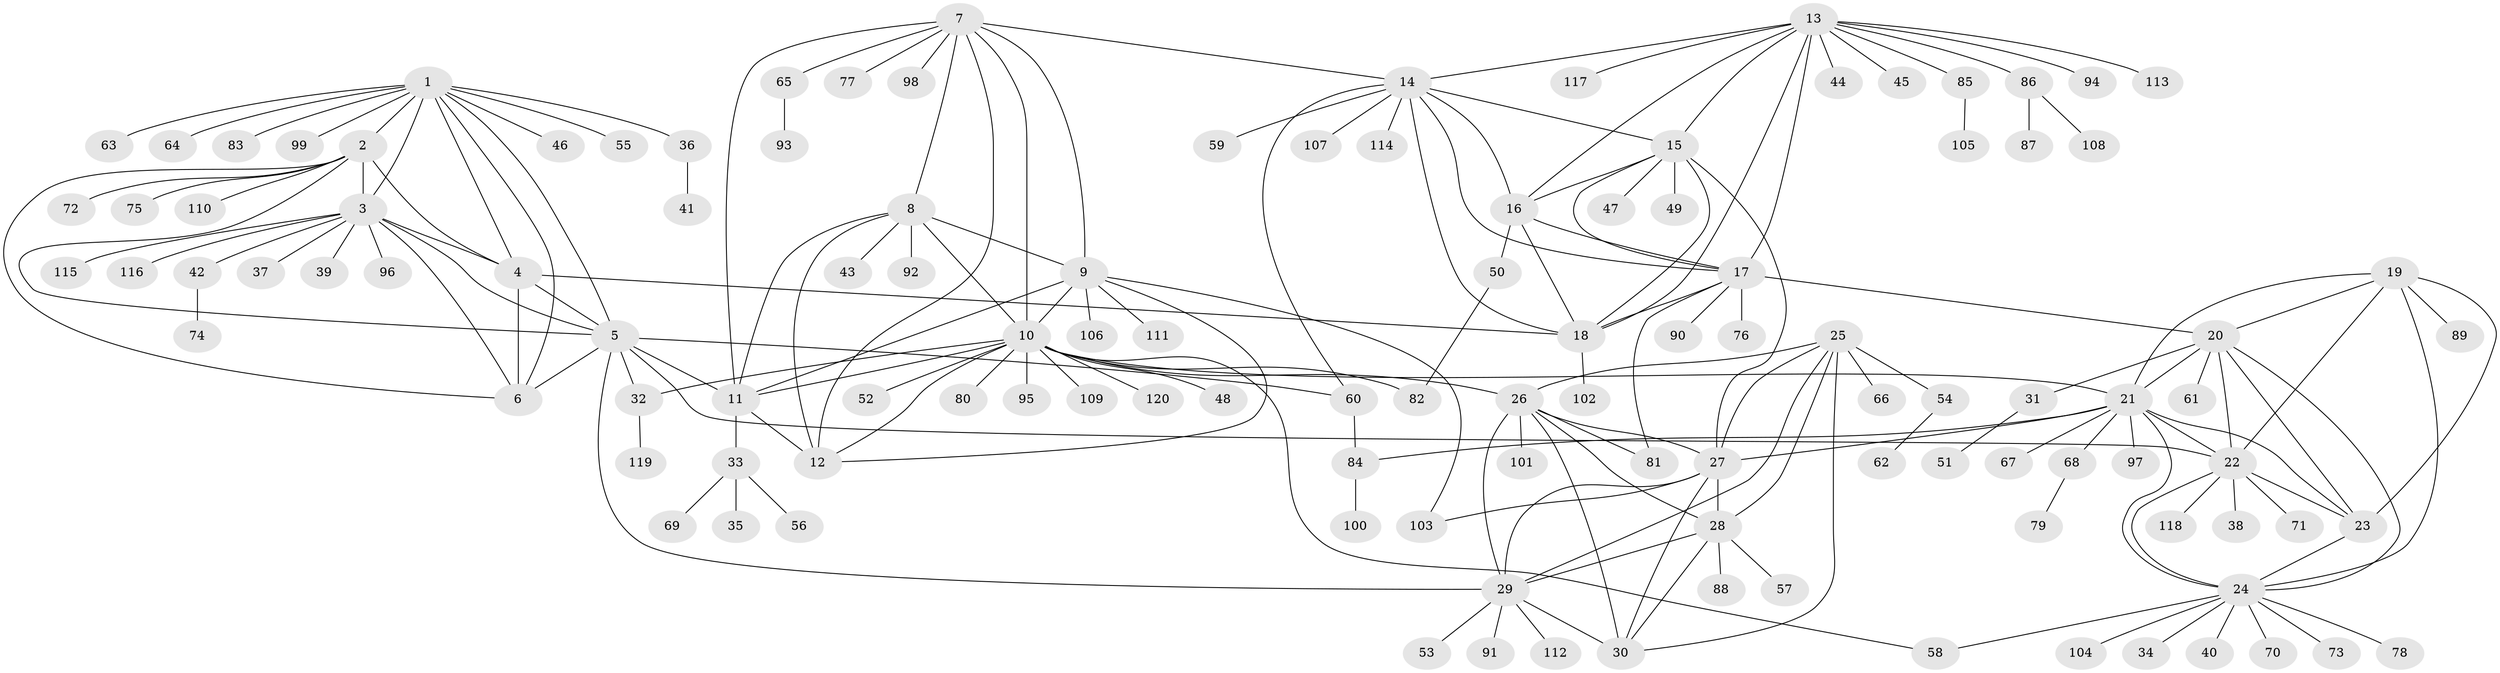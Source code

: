 // Generated by graph-tools (version 1.1) at 2025/50/03/09/25 03:50:28]
// undirected, 120 vertices, 182 edges
graph export_dot {
graph [start="1"]
  node [color=gray90,style=filled];
  1;
  2;
  3;
  4;
  5;
  6;
  7;
  8;
  9;
  10;
  11;
  12;
  13;
  14;
  15;
  16;
  17;
  18;
  19;
  20;
  21;
  22;
  23;
  24;
  25;
  26;
  27;
  28;
  29;
  30;
  31;
  32;
  33;
  34;
  35;
  36;
  37;
  38;
  39;
  40;
  41;
  42;
  43;
  44;
  45;
  46;
  47;
  48;
  49;
  50;
  51;
  52;
  53;
  54;
  55;
  56;
  57;
  58;
  59;
  60;
  61;
  62;
  63;
  64;
  65;
  66;
  67;
  68;
  69;
  70;
  71;
  72;
  73;
  74;
  75;
  76;
  77;
  78;
  79;
  80;
  81;
  82;
  83;
  84;
  85;
  86;
  87;
  88;
  89;
  90;
  91;
  92;
  93;
  94;
  95;
  96;
  97;
  98;
  99;
  100;
  101;
  102;
  103;
  104;
  105;
  106;
  107;
  108;
  109;
  110;
  111;
  112;
  113;
  114;
  115;
  116;
  117;
  118;
  119;
  120;
  1 -- 2;
  1 -- 3;
  1 -- 4;
  1 -- 5;
  1 -- 6;
  1 -- 36;
  1 -- 46;
  1 -- 55;
  1 -- 63;
  1 -- 64;
  1 -- 83;
  1 -- 99;
  2 -- 3;
  2 -- 4;
  2 -- 5;
  2 -- 6;
  2 -- 72;
  2 -- 75;
  2 -- 110;
  3 -- 4;
  3 -- 5;
  3 -- 6;
  3 -- 37;
  3 -- 39;
  3 -- 42;
  3 -- 96;
  3 -- 115;
  3 -- 116;
  4 -- 5;
  4 -- 6;
  4 -- 18;
  5 -- 6;
  5 -- 11;
  5 -- 22;
  5 -- 29;
  5 -- 32;
  5 -- 60;
  7 -- 8;
  7 -- 9;
  7 -- 10;
  7 -- 11;
  7 -- 12;
  7 -- 14;
  7 -- 65;
  7 -- 77;
  7 -- 98;
  8 -- 9;
  8 -- 10;
  8 -- 11;
  8 -- 12;
  8 -- 43;
  8 -- 92;
  9 -- 10;
  9 -- 11;
  9 -- 12;
  9 -- 103;
  9 -- 106;
  9 -- 111;
  10 -- 11;
  10 -- 12;
  10 -- 21;
  10 -- 26;
  10 -- 32;
  10 -- 48;
  10 -- 52;
  10 -- 58;
  10 -- 80;
  10 -- 82;
  10 -- 95;
  10 -- 109;
  10 -- 120;
  11 -- 12;
  11 -- 33;
  13 -- 14;
  13 -- 15;
  13 -- 16;
  13 -- 17;
  13 -- 18;
  13 -- 44;
  13 -- 45;
  13 -- 85;
  13 -- 86;
  13 -- 94;
  13 -- 113;
  13 -- 117;
  14 -- 15;
  14 -- 16;
  14 -- 17;
  14 -- 18;
  14 -- 59;
  14 -- 60;
  14 -- 107;
  14 -- 114;
  15 -- 16;
  15 -- 17;
  15 -- 18;
  15 -- 27;
  15 -- 47;
  15 -- 49;
  16 -- 17;
  16 -- 18;
  16 -- 50;
  17 -- 18;
  17 -- 20;
  17 -- 76;
  17 -- 81;
  17 -- 90;
  18 -- 102;
  19 -- 20;
  19 -- 21;
  19 -- 22;
  19 -- 23;
  19 -- 24;
  19 -- 89;
  20 -- 21;
  20 -- 22;
  20 -- 23;
  20 -- 24;
  20 -- 31;
  20 -- 61;
  21 -- 22;
  21 -- 23;
  21 -- 24;
  21 -- 27;
  21 -- 67;
  21 -- 68;
  21 -- 84;
  21 -- 97;
  22 -- 23;
  22 -- 24;
  22 -- 38;
  22 -- 71;
  22 -- 118;
  23 -- 24;
  24 -- 34;
  24 -- 40;
  24 -- 58;
  24 -- 70;
  24 -- 73;
  24 -- 78;
  24 -- 104;
  25 -- 26;
  25 -- 27;
  25 -- 28;
  25 -- 29;
  25 -- 30;
  25 -- 54;
  25 -- 66;
  26 -- 27;
  26 -- 28;
  26 -- 29;
  26 -- 30;
  26 -- 81;
  26 -- 101;
  27 -- 28;
  27 -- 29;
  27 -- 30;
  27 -- 103;
  28 -- 29;
  28 -- 30;
  28 -- 57;
  28 -- 88;
  29 -- 30;
  29 -- 53;
  29 -- 91;
  29 -- 112;
  31 -- 51;
  32 -- 119;
  33 -- 35;
  33 -- 56;
  33 -- 69;
  36 -- 41;
  42 -- 74;
  50 -- 82;
  54 -- 62;
  60 -- 84;
  65 -- 93;
  68 -- 79;
  84 -- 100;
  85 -- 105;
  86 -- 87;
  86 -- 108;
}
